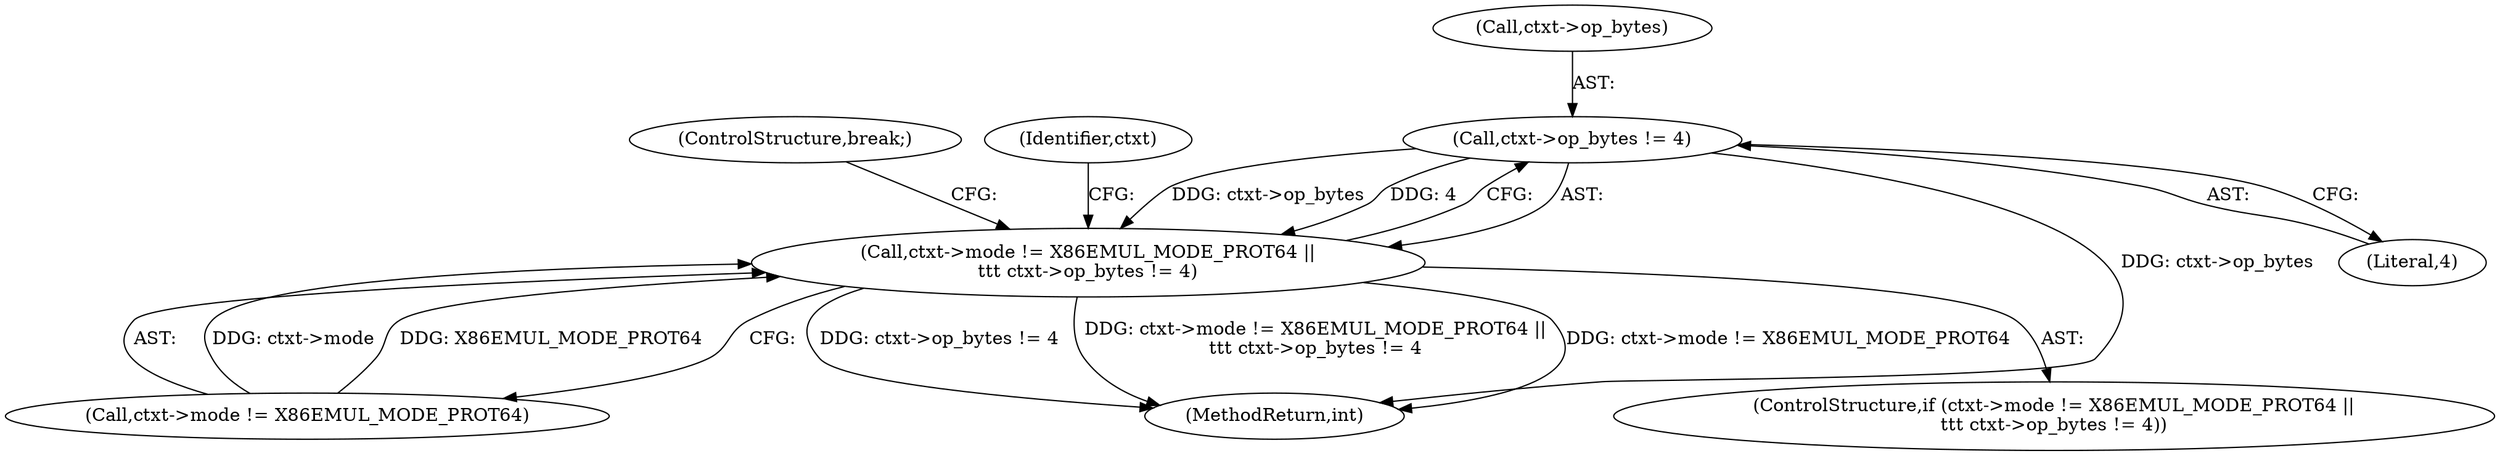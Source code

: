 digraph "0_linux_234f3ce485d54017f15cf5e0699cff4100121601_8@pointer" {
"1001300" [label="(Call,ctxt->op_bytes != 4)"];
"1001294" [label="(Call,ctxt->mode != X86EMUL_MODE_PROT64 ||\n\t\t\t ctxt->op_bytes != 4)"];
"1001474" [label="(MethodReturn,int)"];
"1001295" [label="(Call,ctxt->mode != X86EMUL_MODE_PROT64)"];
"1001304" [label="(Literal,4)"];
"1001301" [label="(Call,ctxt->op_bytes)"];
"1001300" [label="(Call,ctxt->op_bytes != 4)"];
"1001293" [label="(ControlStructure,if (ctxt->mode != X86EMUL_MODE_PROT64 ||\n\t\t\t ctxt->op_bytes != 4))"];
"1001312" [label="(ControlStructure,break;)"];
"1001308" [label="(Identifier,ctxt)"];
"1001294" [label="(Call,ctxt->mode != X86EMUL_MODE_PROT64 ||\n\t\t\t ctxt->op_bytes != 4)"];
"1001300" -> "1001294"  [label="AST: "];
"1001300" -> "1001304"  [label="CFG: "];
"1001301" -> "1001300"  [label="AST: "];
"1001304" -> "1001300"  [label="AST: "];
"1001294" -> "1001300"  [label="CFG: "];
"1001300" -> "1001474"  [label="DDG: ctxt->op_bytes"];
"1001300" -> "1001294"  [label="DDG: ctxt->op_bytes"];
"1001300" -> "1001294"  [label="DDG: 4"];
"1001294" -> "1001293"  [label="AST: "];
"1001294" -> "1001295"  [label="CFG: "];
"1001295" -> "1001294"  [label="AST: "];
"1001308" -> "1001294"  [label="CFG: "];
"1001312" -> "1001294"  [label="CFG: "];
"1001294" -> "1001474"  [label="DDG: ctxt->mode != X86EMUL_MODE_PROT64"];
"1001294" -> "1001474"  [label="DDG: ctxt->op_bytes != 4"];
"1001294" -> "1001474"  [label="DDG: ctxt->mode != X86EMUL_MODE_PROT64 ||\n\t\t\t ctxt->op_bytes != 4"];
"1001295" -> "1001294"  [label="DDG: ctxt->mode"];
"1001295" -> "1001294"  [label="DDG: X86EMUL_MODE_PROT64"];
}
